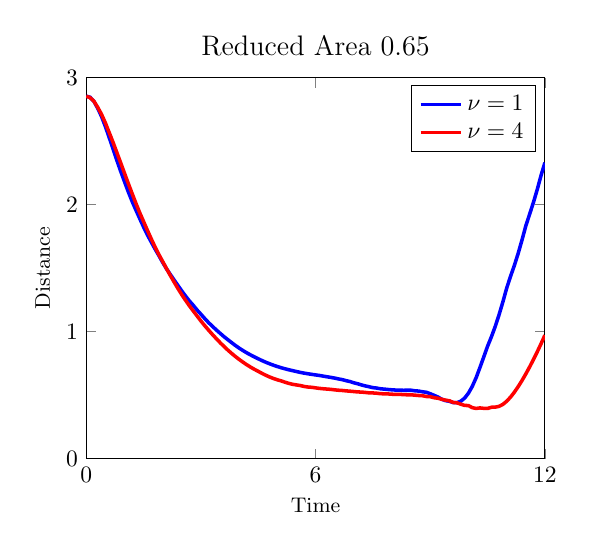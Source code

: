 \begin{tikzpicture}[scale=0.85]

\begin{axis}[
  xmin = 0,
  xmax = 12, 
  ymin = 0,
  ymax = 3,
  xtick = {0,6,12,18,24},
  xticklabels = {$0$,$6$,$12$,$18$,$24$},
  ytick = {0,1,2,3},
  yticklabels = {$0$,$1$,$2$,$3$},
  xlabel = {Time},
  ylabel = {Distance},
  label style = {font=\small},
  legend entries = {$\nu=1$,$\nu=4$},
  title = {\large{Reduced Area 0.65}}
  ]

\addplot [mark=none,blue,line width=1.5] table{
0.0e+00 2.853e+00
1.0e-01 2.845e+00
2.0e-01 2.813e+00
3.0e-01 2.759e+00
4.0e-01 2.694e+00
5.0e-01 2.616e+00
6.0e-01 2.529e+00
7.0e-01 2.44e+00
8.0e-01 2.35e+00
9.0e-01 2.264e+00
1.0e+00 2.182e+00
1.1e+00 2.101e+00
1.2e+00 2.026e+00
1.3e+00 1.957e+00
1.4e+00 1.89e+00
1.5e+00 1.824e+00
1.6e+00 1.762e+00
1.7e+00 1.706e+00
1.8e+00 1.651e+00
1.9e+00 1.599e+00
2.0e+00 1.545e+00
2.1e+00 1.495e+00
2.2e+00 1.45e+00
2.3e+00 1.406e+00
2.4e+00 1.363e+00
2.5e+00 1.32e+00
2.6e+00 1.279e+00
2.7e+00 1.241e+00
2.8e+00 1.207e+00
2.9e+00 1.17e+00
3.0e+00 1.137e+00
3.1e+00 1.103e+00
3.2e+00 1.071e+00
3.3e+00 1.042e+00
3.4e+00 1.014e+00
3.5e+00 9.874e-01
3.6e+00 9.613e-01
3.7e+00 9.374e-01
3.8e+00 9.142e-01
3.9e+00 8.913e-01
4.0e+00 8.702e-01
4.1e+00 8.508e-01
4.2e+00 8.328e-01
4.3e+00 8.162e-01
4.4e+00 8.008e-01
4.5e+00 7.859e-01
4.6e+00 7.716e-01
4.7e+00 7.585e-01
4.8e+00 7.463e-01
4.9e+00 7.352e-01
5.0e+00 7.25e-01
5.1e+00 7.156e-01
5.2e+00 7.071e-01
5.3e+00 6.994e-01
5.4e+00 6.925e-01
5.5e+00 6.855e-01
5.6e+00 6.789e-01
5.7e+00 6.73e-01
5.8e+00 6.679e-01
5.9e+00 6.634e-01
6.0e+00 6.588e-01
6.1e+00 6.545e-01
6.2e+00 6.494e-01
6.3e+00 6.441e-01
6.4e+00 6.392e-01
6.5e+00 6.338e-01
6.6e+00 6.273e-01
6.7e+00 6.218e-01
6.8e+00 6.135e-01
6.9e+00 6.069e-01
7.0e+00 5.968e-01
7.1e+00 5.895e-01
7.2e+00 5.801e-01
7.3e+00 5.724e-01
7.4e+00 5.659e-01
7.5e+00 5.586e-01
7.6e+00 5.554e-01
7.7e+00 5.496e-01
7.8e+00 5.469e-01
7.9e+00 5.441e-01
8.0e+00 5.414e-01
8.1e+00 5.396e-01
8.2e+00 5.385e-01
8.3e+00 5.38e-01
8.4e+00 5.382e-01
8.5e+00 5.382e-01
8.6e+00 5.337e-01
8.7e+00 5.316e-01
8.8e+00 5.26e-01
8.9e+00 5.221e-01
9.0e+00 5.108e-01
9.1e+00 4.982e-01
9.2e+00 4.851e-01
9.3e+00 4.676e-01
9.4e+00 4.567e-01
9.5e+00 4.514e-01
9.6e+00 4.409e-01
9.7e+00 4.405e-01
9.8e+00 4.518e-01
9.9e+00 4.763e-01
1.0e+01 5.152e-01
1.01e+01 5.686e-01
1.02e+01 6.362e-01
1.03e+01 7.166e-01
1.04e+01 8.0e-01
1.05e+01 8.845e-01
1.06e+01 9.585e-01
1.07e+01 1.04e+00
1.08e+01 1.132e+00
1.09e+01 1.233e+00
1.1e+01 1.342e+00
1.11e+01 1.434e+00
1.12e+01 1.52e+00
1.13e+01 1.615e+00
1.14e+01 1.72e+00
1.15e+01 1.832e+00
1.16e+01 1.924e+00
1.17e+01 2.017e+00
1.18e+01 2.119e+00
1.19e+01 2.23e+00
1.2e+01 2.33e+00
};

\addplot [mark=none,red,line width=1.5] table{
0.0e+00 2.853e+00
1.0e-01 2.842e+00
2.0e-01 2.814e+00
3.0e-01 2.766e+00
4.0e-01 2.711e+00
5.0e-01 2.644e+00
6.0e-01 2.568e+00
7.0e-01 2.492e+00
8.0e-01 2.411e+00
9.0e-01 2.33e+00
1.0e+00 2.248e+00
1.1e+00 2.167e+00
1.2e+00 2.088e+00
1.3e+00 2.01e+00
1.4e+00 1.936e+00
1.5e+00 1.867e+00
1.6e+00 1.798e+00
1.7e+00 1.731e+00
1.8e+00 1.667e+00
1.9e+00 1.607e+00
2.0e+00 1.552e+00
2.1e+00 1.496e+00
2.2e+00 1.442e+00
2.3e+00 1.39e+00
2.4e+00 1.339e+00
2.5e+00 1.291e+00
2.6e+00 1.246e+00
2.7e+00 1.203e+00
2.8e+00 1.163e+00
2.9e+00 1.123e+00
3.0e+00 1.084e+00
3.1e+00 1.047e+00
3.2e+00 1.012e+00
3.3e+00 9.78e-01
3.4e+00 9.456e-01
3.5e+00 9.14e-01
3.6e+00 8.842e-01
3.7e+00 8.56e-01
3.8e+00 8.295e-01
3.9e+00 8.046e-01
4.0e+00 7.812e-01
4.1e+00 7.594e-01
4.2e+00 7.391e-01
4.3e+00 7.203e-01
4.4e+00 7.03e-01
4.5e+00 6.871e-01
4.6e+00 6.709e-01
4.7e+00 6.56e-01
4.8e+00 6.425e-01
4.9e+00 6.306e-01
5.0e+00 6.204e-01
5.1e+00 6.119e-01
5.2e+00 6.015e-01
5.3e+00 5.923e-01
5.4e+00 5.851e-01
5.5e+00 5.801e-01
5.6e+00 5.753e-01
5.7e+00 5.682e-01
5.8e+00 5.636e-01
5.9e+00 5.613e-01
6.0e+00 5.569e-01
6.1e+00 5.528e-01
6.2e+00 5.499e-01
6.3e+00 5.474e-01
6.4e+00 5.451e-01
6.5e+00 5.413e-01
6.6e+00 5.383e-01
6.7e+00 5.363e-01
6.8e+00 5.332e-01
6.9e+00 5.307e-01
7.0e+00 5.281e-01
7.1e+00 5.25e-01
7.2e+00 5.238e-01
7.3e+00 5.21e-01
7.4e+00 5.177e-01
7.5e+00 5.169e-01
7.6e+00 5.146e-01
7.7e+00 5.111e-01
7.8e+00 5.1e-01
7.9e+00 5.09e-01
8.0e+00 5.069e-01
8.1e+00 5.052e-01
8.2e+00 5.061e-01
8.3e+00 5.034e-01
8.4e+00 5.025e-01
8.5e+00 5.024e-01
8.6e+00 4.994e-01
8.7e+00 4.968e-01
8.8e+00 4.951e-01
8.9e+00 4.891e-01
9.0e+00 4.875e-01
9.1e+00 4.793e-01
9.2e+00 4.754e-01
9.3e+00 4.672e-01
9.4e+00 4.602e-01
9.5e+00 4.553e-01
9.6e+00 4.423e-01
9.7e+00 4.392e-01
9.8e+00 4.284e-01
9.9e+00 4.188e-01
1.0e+01 4.176e-01
1.01e+01 4.012e-01
1.02e+01 3.949e-01
1.03e+01 3.991e-01
1.04e+01 3.958e-01
1.05e+01 3.948e-01
1.06e+01 4.042e-01
1.07e+01 4.054e-01
1.08e+01 4.112e-01
1.09e+01 4.269e-01
1.1e+01 4.515e-01
1.11e+01 4.838e-01
1.12e+01 5.224e-01
1.13e+01 5.662e-01
1.14e+01 6.143e-01
1.15e+01 6.663e-01
1.16e+01 7.215e-01
1.17e+01 7.798e-01
1.18e+01 8.41e-01
1.19e+01 9.049e-01
1.2e+01 9.715e-01
};

\end{axis}

%\draw[gray,thin] (0,0) grid +(3,4);

\end{tikzpicture}

